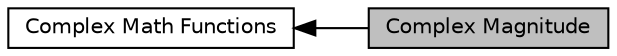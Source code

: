 digraph "Complex Magnitude"
{
  edge [fontname="Helvetica",fontsize="10",labelfontname="Helvetica",labelfontsize="10"];
  node [fontname="Helvetica",fontsize="10",shape=box];
  rankdir=LR;
  Node2 [label="Complex Math Functions",height=0.2,width=0.4,color="black", fillcolor="white", style="filled",URL="$group__group_cmplx_math.html",tooltip=" "];
  Node1 [label="Complex Magnitude",height=0.2,width=0.4,color="black", fillcolor="grey75", style="filled", fontcolor="black",tooltip=" "];
  Node2->Node1 [shape=plaintext, dir="back", style="solid"];
}
